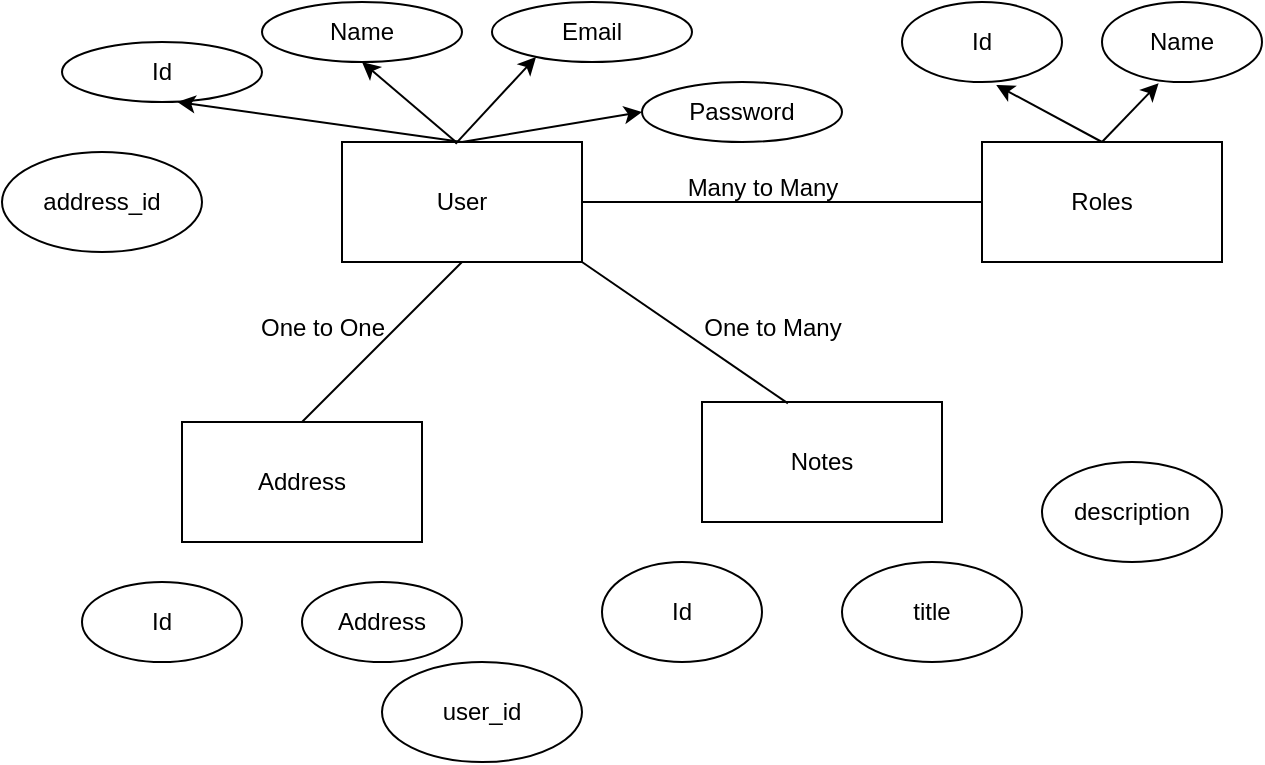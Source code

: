 <mxfile version="27.0.5">
  <diagram name="Page-1" id="DDnGCF7PdO7vmQdzqRvx">
    <mxGraphModel dx="705" dy="411" grid="1" gridSize="10" guides="1" tooltips="1" connect="1" arrows="1" fold="1" page="1" pageScale="1" pageWidth="850" pageHeight="1100" math="0" shadow="0">
      <root>
        <mxCell id="0" />
        <mxCell id="1" parent="0" />
        <mxCell id="4dyO7UHRYcBwkXbwsl8L-6" value="User" style="rounded=0;whiteSpace=wrap;html=1;" vertex="1" parent="1">
          <mxGeometry x="350" y="170" width="120" height="60" as="geometry" />
        </mxCell>
        <mxCell id="4dyO7UHRYcBwkXbwsl8L-7" value="Id" style="ellipse;whiteSpace=wrap;html=1;" vertex="1" parent="1">
          <mxGeometry x="210" y="120" width="100" height="30" as="geometry" />
        </mxCell>
        <mxCell id="4dyO7UHRYcBwkXbwsl8L-8" value="Name" style="ellipse;whiteSpace=wrap;html=1;" vertex="1" parent="1">
          <mxGeometry x="310" y="100" width="100" height="30" as="geometry" />
        </mxCell>
        <mxCell id="4dyO7UHRYcBwkXbwsl8L-9" value="Email" style="ellipse;whiteSpace=wrap;html=1;" vertex="1" parent="1">
          <mxGeometry x="425" y="100" width="100" height="30" as="geometry" />
        </mxCell>
        <mxCell id="4dyO7UHRYcBwkXbwsl8L-10" value="Password" style="ellipse;whiteSpace=wrap;html=1;" vertex="1" parent="1">
          <mxGeometry x="500" y="140" width="100" height="30" as="geometry" />
        </mxCell>
        <mxCell id="4dyO7UHRYcBwkXbwsl8L-11" value="" style="endArrow=classic;html=1;rounded=0;entryX=0.577;entryY=0.998;entryDx=0;entryDy=0;entryPerimeter=0;" edge="1" parent="1" target="4dyO7UHRYcBwkXbwsl8L-7">
          <mxGeometry width="50" height="50" relative="1" as="geometry">
            <mxPoint x="410" y="170" as="sourcePoint" />
            <mxPoint x="440" y="180" as="targetPoint" />
          </mxGeometry>
        </mxCell>
        <mxCell id="4dyO7UHRYcBwkXbwsl8L-12" value="" style="endArrow=classic;html=1;rounded=0;entryX=0.22;entryY=0.917;entryDx=0;entryDy=0;entryPerimeter=0;exitX=0.473;exitY=0.016;exitDx=0;exitDy=0;exitPerimeter=0;" edge="1" parent="1" source="4dyO7UHRYcBwkXbwsl8L-6" target="4dyO7UHRYcBwkXbwsl8L-9">
          <mxGeometry width="50" height="50" relative="1" as="geometry">
            <mxPoint x="451" y="180" as="sourcePoint" />
            <mxPoint x="369" y="130" as="targetPoint" />
          </mxGeometry>
        </mxCell>
        <mxCell id="4dyO7UHRYcBwkXbwsl8L-15" value="" style="endArrow=classic;html=1;rounded=0;entryX=0.5;entryY=1;entryDx=0;entryDy=0;exitX=0.47;exitY=-0.008;exitDx=0;exitDy=0;exitPerimeter=0;" edge="1" parent="1" source="4dyO7UHRYcBwkXbwsl8L-6" target="4dyO7UHRYcBwkXbwsl8L-8">
          <mxGeometry width="50" height="50" relative="1" as="geometry">
            <mxPoint x="417" y="181" as="sourcePoint" />
            <mxPoint x="457" y="138" as="targetPoint" />
          </mxGeometry>
        </mxCell>
        <mxCell id="4dyO7UHRYcBwkXbwsl8L-16" value="" style="endArrow=classic;html=1;rounded=0;entryX=0;entryY=0.5;entryDx=0;entryDy=0;exitX=0.5;exitY=0;exitDx=0;exitDy=0;" edge="1" parent="1" source="4dyO7UHRYcBwkXbwsl8L-6" target="4dyO7UHRYcBwkXbwsl8L-10">
          <mxGeometry width="50" height="50" relative="1" as="geometry">
            <mxPoint x="416" y="180" as="sourcePoint" />
            <mxPoint x="370" y="140" as="targetPoint" />
          </mxGeometry>
        </mxCell>
        <mxCell id="4dyO7UHRYcBwkXbwsl8L-17" value="Roles" style="rounded=0;whiteSpace=wrap;html=1;" vertex="1" parent="1">
          <mxGeometry x="670" y="170" width="120" height="60" as="geometry" />
        </mxCell>
        <mxCell id="4dyO7UHRYcBwkXbwsl8L-18" value="Id" style="ellipse;whiteSpace=wrap;html=1;" vertex="1" parent="1">
          <mxGeometry x="630" y="100" width="80" height="40" as="geometry" />
        </mxCell>
        <mxCell id="4dyO7UHRYcBwkXbwsl8L-19" value="Name" style="ellipse;whiteSpace=wrap;html=1;" vertex="1" parent="1">
          <mxGeometry x="730" y="100" width="80" height="40" as="geometry" />
        </mxCell>
        <mxCell id="4dyO7UHRYcBwkXbwsl8L-20" value="" style="endArrow=classic;html=1;rounded=0;exitX=0.5;exitY=0;exitDx=0;exitDy=0;entryX=0.589;entryY=1.038;entryDx=0;entryDy=0;entryPerimeter=0;" edge="1" parent="1" source="4dyO7UHRYcBwkXbwsl8L-17" target="4dyO7UHRYcBwkXbwsl8L-18">
          <mxGeometry width="50" height="50" relative="1" as="geometry">
            <mxPoint x="700" y="230" as="sourcePoint" />
            <mxPoint x="750" y="180" as="targetPoint" />
          </mxGeometry>
        </mxCell>
        <mxCell id="4dyO7UHRYcBwkXbwsl8L-22" value="" style="endArrow=classic;html=1;rounded=0;exitX=0.5;exitY=0;exitDx=0;exitDy=0;entryX=0.354;entryY=1.015;entryDx=0;entryDy=0;entryPerimeter=0;" edge="1" parent="1" source="4dyO7UHRYcBwkXbwsl8L-17" target="4dyO7UHRYcBwkXbwsl8L-19">
          <mxGeometry width="50" height="50" relative="1" as="geometry">
            <mxPoint x="740" y="180" as="sourcePoint" />
            <mxPoint x="687" y="152" as="targetPoint" />
          </mxGeometry>
        </mxCell>
        <mxCell id="4dyO7UHRYcBwkXbwsl8L-23" value="" style="endArrow=none;html=1;rounded=0;exitX=1;exitY=0.5;exitDx=0;exitDy=0;entryX=0;entryY=0.5;entryDx=0;entryDy=0;" edge="1" parent="1" source="4dyO7UHRYcBwkXbwsl8L-6" target="4dyO7UHRYcBwkXbwsl8L-17">
          <mxGeometry width="50" height="50" relative="1" as="geometry">
            <mxPoint x="590" y="230" as="sourcePoint" />
            <mxPoint x="640" y="180" as="targetPoint" />
          </mxGeometry>
        </mxCell>
        <mxCell id="4dyO7UHRYcBwkXbwsl8L-24" value="Many to Many" style="text;html=1;align=center;verticalAlign=middle;resizable=0;points=[];autosize=1;strokeColor=none;fillColor=none;" vertex="1" parent="1">
          <mxGeometry x="510" y="178" width="100" height="30" as="geometry" />
        </mxCell>
        <mxCell id="4dyO7UHRYcBwkXbwsl8L-25" value="Address" style="rounded=0;whiteSpace=wrap;html=1;" vertex="1" parent="1">
          <mxGeometry x="270" y="310" width="120" height="60" as="geometry" />
        </mxCell>
        <mxCell id="4dyO7UHRYcBwkXbwsl8L-26" value="Id" style="ellipse;whiteSpace=wrap;html=1;" vertex="1" parent="1">
          <mxGeometry x="220" y="390" width="80" height="40" as="geometry" />
        </mxCell>
        <mxCell id="4dyO7UHRYcBwkXbwsl8L-27" value="Address" style="ellipse;whiteSpace=wrap;html=1;" vertex="1" parent="1">
          <mxGeometry x="330" y="390" width="80" height="40" as="geometry" />
        </mxCell>
        <mxCell id="4dyO7UHRYcBwkXbwsl8L-28" value="" style="endArrow=none;html=1;rounded=0;exitX=0.5;exitY=0;exitDx=0;exitDy=0;entryX=0.5;entryY=1;entryDx=0;entryDy=0;" edge="1" parent="1" source="4dyO7UHRYcBwkXbwsl8L-25" target="4dyO7UHRYcBwkXbwsl8L-6">
          <mxGeometry width="50" height="50" relative="1" as="geometry">
            <mxPoint x="400" y="290" as="sourcePoint" />
            <mxPoint x="450" y="240" as="targetPoint" />
          </mxGeometry>
        </mxCell>
        <mxCell id="4dyO7UHRYcBwkXbwsl8L-29" value="One to One" style="text;html=1;align=center;verticalAlign=middle;resizable=0;points=[];autosize=1;strokeColor=none;fillColor=none;" vertex="1" parent="1">
          <mxGeometry x="295" y="248" width="90" height="30" as="geometry" />
        </mxCell>
        <mxCell id="4dyO7UHRYcBwkXbwsl8L-31" value="Notes" style="rounded=0;whiteSpace=wrap;html=1;" vertex="1" parent="1">
          <mxGeometry x="530" y="300" width="120" height="60" as="geometry" />
        </mxCell>
        <mxCell id="4dyO7UHRYcBwkXbwsl8L-32" value="Id" style="ellipse;whiteSpace=wrap;html=1;" vertex="1" parent="1">
          <mxGeometry x="480" y="380" width="80" height="50" as="geometry" />
        </mxCell>
        <mxCell id="4dyO7UHRYcBwkXbwsl8L-33" value="title" style="ellipse;whiteSpace=wrap;html=1;" vertex="1" parent="1">
          <mxGeometry x="600" y="380" width="90" height="50" as="geometry" />
        </mxCell>
        <mxCell id="4dyO7UHRYcBwkXbwsl8L-34" value="description" style="ellipse;whiteSpace=wrap;html=1;" vertex="1" parent="1">
          <mxGeometry x="700" y="330" width="90" height="50" as="geometry" />
        </mxCell>
        <mxCell id="4dyO7UHRYcBwkXbwsl8L-35" value="" style="endArrow=none;html=1;rounded=0;entryX=0.358;entryY=0.012;entryDx=0;entryDy=0;entryPerimeter=0;" edge="1" parent="1" target="4dyO7UHRYcBwkXbwsl8L-31">
          <mxGeometry width="50" height="50" relative="1" as="geometry">
            <mxPoint x="470" y="230" as="sourcePoint" />
            <mxPoint x="620" y="240" as="targetPoint" />
          </mxGeometry>
        </mxCell>
        <mxCell id="4dyO7UHRYcBwkXbwsl8L-36" value="One to Many" style="text;html=1;align=center;verticalAlign=middle;resizable=0;points=[];autosize=1;strokeColor=none;fillColor=none;" vertex="1" parent="1">
          <mxGeometry x="520" y="248" width="90" height="30" as="geometry" />
        </mxCell>
        <mxCell id="4dyO7UHRYcBwkXbwsl8L-37" value="user_id" style="ellipse;whiteSpace=wrap;html=1;" vertex="1" parent="1">
          <mxGeometry x="370" y="430" width="100" height="50" as="geometry" />
        </mxCell>
        <mxCell id="4dyO7UHRYcBwkXbwsl8L-38" value="address_id" style="ellipse;whiteSpace=wrap;html=1;" vertex="1" parent="1">
          <mxGeometry x="180" y="175" width="100" height="50" as="geometry" />
        </mxCell>
      </root>
    </mxGraphModel>
  </diagram>
</mxfile>
